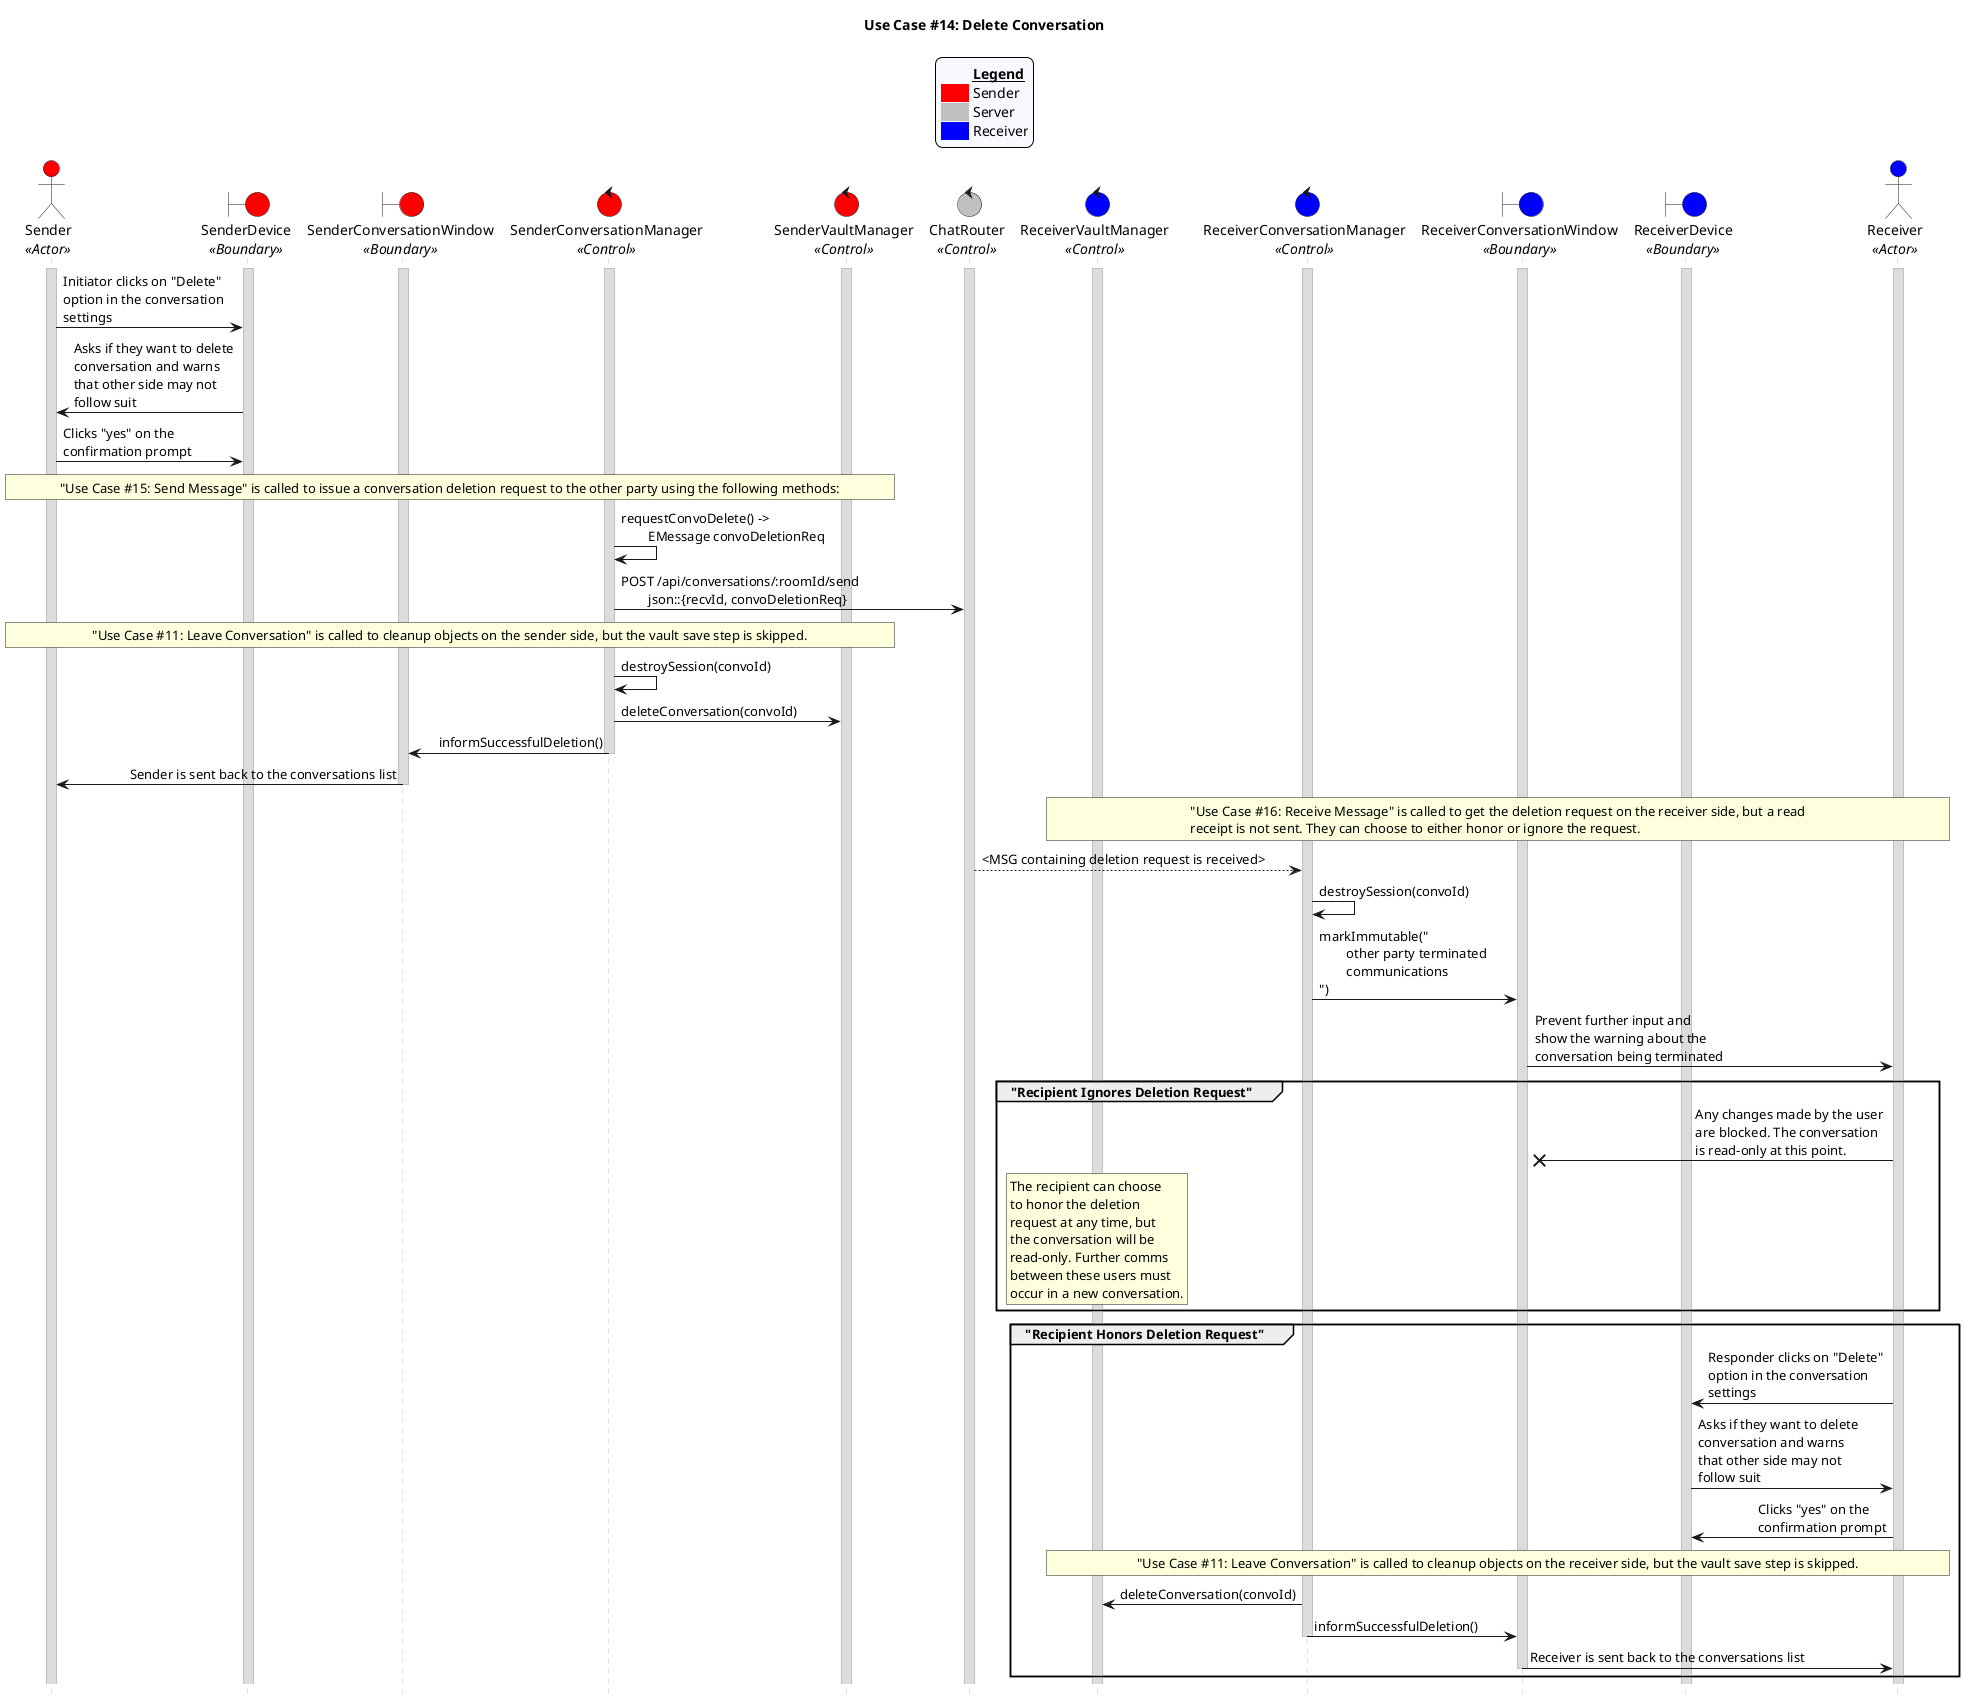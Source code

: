 
@startuml uc14
title "Use Case #14: Delete Conversation"

'Styling goes here
hide footbox
skinparam stereotypePosition bottom
skinparam sequenceMessageAlign direction
skinparam sequence {
	LifeLineBorderColor #Silver
	LifeLineBackgroundColor #Gainsboro
}

'Add a legend plus styling
skinparam legend {
	backgroundColor #GhostWhite
	entrySeparator #GhostWhite
}

legend top
	<#GhostWhite,#GhostWhite>|	|= __Legend__ |
	|<#red> | Sender|
	|<#silver> | Server|
	|<#blue> | Receiver|
endlegend

'Setup the objects involved here
actor Sender as s <<Actor>> #red
boundary SenderDevice as sd <<Boundary>> #red
boundary SenderConversationWindow as scw <<Boundary>> #red
control SenderConversationManager as scm <<Control>> #red
control SenderVaultManager as svm <<Control>> #red
control ChatRouter as cr <<Control>> #silver
control ReceiverVaultManager as rvm <<Control>> #blue
control ReceiverConversationManager as rcm <<Control>> #blue
boundary ReceiverConversationWindow as rcw <<Boundary>> #blue
boundary ReceiverDevice as rd <<Boundary>> #blue
actor Receiver as r <<Actor>> #blue

'Setup persistent objects here
activate s
activate sd
activate scw
activate scm
activate svm
activate cr
activate rvm
activate rcm
activate rcw
activate rd
activate r

'--- FLOW OF CONTROL STARTS HERE ---
'The user clicks on the options button for the chat room and selects “Delete”. This is the initiating party.
s -> sd: Initiator clicks on "Delete" \noption in the conversation \nsettings

'The user’s device asks the user if they want to delete the chat. The user will be warned that the chat room on the other side may not be immediately deleted once this is done
sd -> s: Asks if they want to delete \nconversation and warns \nthat other side may not \nfollow suit

'The user clicks “Yes” on the confirmation prompt asking them to delete the chat.
s -> sd: Clicks "yes" on the \nconfirmation prompt

'The user’s device creates a deletion request for the other user and calls Use Case 15: Send Chat to pass the request to the other party.
rnote over s, svm
	"Use Case #15: Send Message" is called to issue a conversation deletion request to the other party using the following methods:
endrnote
scm -> scm: requestConvoDelete() -> \n\tEMessage convoDeletionReq
scm -> cr: POST /api/conversations/:roomId/send \n\tjson::{recvId, convoDeletionReq}

'User is brought back to the chats list and the chat is removed from the list.
rnote over s, svm
	"Use Case #11: Leave Conversation" is called to cleanup objects on the sender side, but the vault save step is skipped.
endrnote

'The initiating user’s device nullifies the double ratchet, session keypair, and the session is marked as closed. The session is then purged from their vault.
scm -> scm: destroySession(convoId)
scm -> svm: deleteConversation(convoId)
scm -> scw: informSuccessfulDeletion()
deactivate scm
scw -> s: Sender is sent back to the conversations list
deactivate scw

'===================== receiver's turn to act

'The responding user receives the chat via Use Case 16: Receive Chat and detects the close request.
rnote over r, rvm
	"Use Case #16: Receive Message" is called to get the deletion request on the receiver side, but a read
	receipt is not sent. They can choose to either honor or ignore the request.
endrnote
cr --> rcm: <MSG containing deletion request is received>

'The responding user nullifies the double ratchet, session keypair, and the session is marked as closed.
rcm -> rcm: destroySession(convoId)

'The responding user’s chat has a message informing them that the initiating user terminated the chat session and sending of messages is disallowed.
rcm -> rcw: markImmutable("\n\tother party terminated \n\tcommunications\n")
rcw -> r: Prevent further input and \nshow the warning about the \nconversation being terminated

'Recipient can choose to honor the request or ignore it
'Case 1: The request is ignored
group "Recipient Ignores Deletion Request"
	r ->X rcw: Any changes made by the user \nare blocked. The conversation \nis read-only at this point.
	rnote over rvm
		The recipient can choose
		to honor the deletion
		request at any time, but
		the conversation will be 
		read-only. Further comms 
		between these users must
		occur in a new conversation.
	endrnote
end

'Case 2: The request is honored
group "Recipient Honors Deletion Request"
	'The user clicks on the options button for the chat room and selects “Delete”. This is the responding party.
	r -> rd: Responder clicks on "Delete" \noption in the conversation \nsettings

	'The user’s device asks the user if they want to delete the chat. The user will be warned that the chat room on the other side may not be immediately deleted once this is done
	rd -> r: Asks if they want to delete \nconversation and warns \nthat other side may not \nfollow suit

	'The user clicks “Yes” on the confirmation prompt asking them to delete the chat.
	r -> rd: Clicks "yes" on the \nconfirmation prompt

	'User is brought back to the chats list and the chat is removed from the list.
	rnote over r, rvm
		"Use Case #11: Leave Conversation" is called to cleanup objects on the receiver side, but the vault save step is skipped.
	endrnote

	'The responding user’s device nullifies the double ratchet, session keypair, and the session is marked as closed. The session is then purged from their vault.
	rcm -> rvm: deleteConversation(convoId)
	rcm -> rcw: informSuccessfulDeletion()
	deactivate rcm
	rcw -> r: Receiver is sent back to the conversations list
	deactivate rcw
end






'--- FLOW OF CONTROL ENDS HERE   ---

@enduml